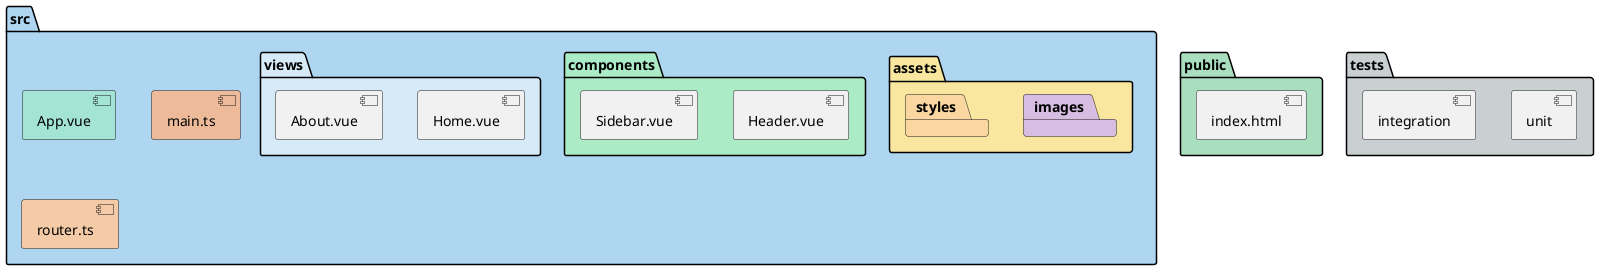 @startuml

package "public" #A9DFBF {
    [index.html]

}

package "src" #AED6F1 {
    package "assets" #F9E79F {
        package "images" #D7BDE2 {
        }
        package "styles" #FAD7A0 {
        }
    }
    package "components" #ABEBC6 {
        [Header.vue]
        [Sidebar.vue]
    }
    package "views" #D6EAF8 {
        [Home.vue]
        [About.vue]
    }
    [App.vue] #A3E4D7
    [main.ts] #EDBB99
    [router.ts] #F5CBA7
}

package "tests" #CACFD2 {
    [unit]
    [integration]
}

@enduml

@startuml
skinparam folderBackgroundColor #D9EAD3
skinparam folderBorderColor #6AA84F

folder backend {
    folder database #E6B8AF {
        database "medical_records.sqlite" #EAD1DC
        database "modifications_archive.sqlite" #EAD1DC
        database "medical_records_copies.sqlite" #EAD1DC
        database "authentication.sqlite" #EAD1DC
    }

    folder "uqam.team17.<api>" #A4C2F4{
        folder app #C9DAF8 {
        }

        folder config #C9DAF8 {
        }

        folder controller #C9DAF8 {
        }

        folder dto #C9DAF8 {
        }

        folder exception #C9DAF8 {
        }

        folder model #C9DAF8 {
        }

        folder repository #C9DAF8 {
        }

        folder security #C9DAF8 {
        }

        folder service #C9DAF8 {
        }

        folder util #C9DAF8 {
        }
    }
}

@enduml
